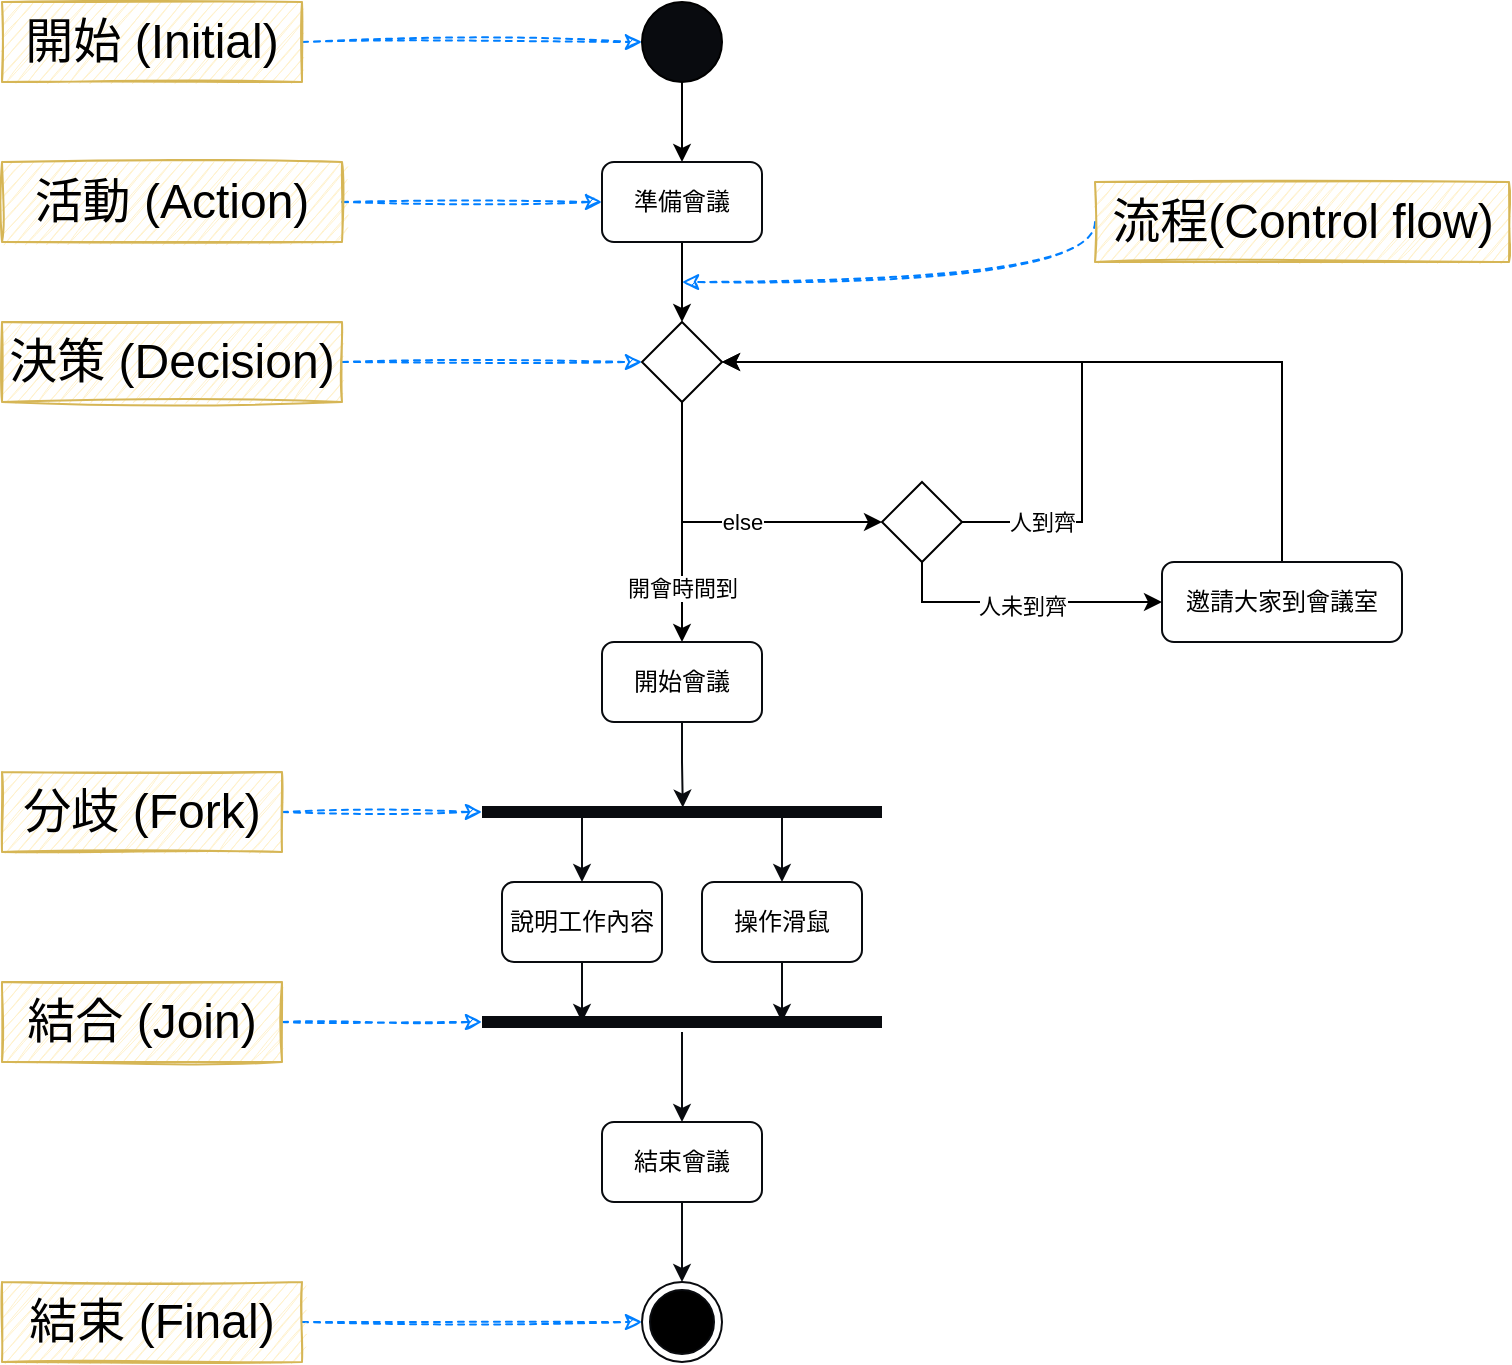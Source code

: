 <mxfile version="16.5.1" type="device" pages="3"><diagram id="osjZmeQW5B5Lgd2-Y0o8" name="activity diagram 活動圖"><mxGraphModel dx="1422" dy="857" grid="1" gridSize="10" guides="1" tooltips="1" connect="1" arrows="1" fold="1" page="1" pageScale="1" pageWidth="827" pageHeight="1169" math="0" shadow="0"><root><mxCell id="0"/><mxCell id="1" parent="0"/><mxCell id="YnfV3wT0EIDC3pk5psNr-5" style="edgeStyle=orthogonalEdgeStyle;orthogonalLoop=1;jettySize=auto;html=1;entryX=0.5;entryY=0;entryDx=0;entryDy=0;rounded=0;exitX=0.5;exitY=1;exitDx=0;exitDy=0;" parent="1" source="YnfV3wT0EIDC3pk5psNr-1" target="YnfV3wT0EIDC3pk5psNr-3" edge="1"><mxGeometry relative="1" as="geometry"/></mxCell><mxCell id="YnfV3wT0EIDC3pk5psNr-1" value="" style="ellipse;whiteSpace=wrap;html=1;aspect=fixed;fillColor=#090B0F;labelPosition=center;verticalLabelPosition=bottom;align=center;verticalAlign=top;" parent="1" vertex="1"><mxGeometry x="360" y="80" width="40" height="40" as="geometry"/></mxCell><mxCell id="YnfV3wT0EIDC3pk5psNr-2" value="" style="ellipse;html=1;shape=endState;fillColor=#000000;strokeColor=#090B0F;labelPosition=center;verticalLabelPosition=bottom;align=center;verticalAlign=top;" parent="1" vertex="1"><mxGeometry x="360" y="720" width="40" height="40" as="geometry"/></mxCell><mxCell id="WW1R-dyjR77uSfTCgqrU-3" style="edgeStyle=orthogonalEdgeStyle;rounded=0;orthogonalLoop=1;jettySize=auto;html=1;entryX=0.5;entryY=0;entryDx=0;entryDy=0;" parent="1" source="YnfV3wT0EIDC3pk5psNr-3" target="WW1R-dyjR77uSfTCgqrU-2" edge="1"><mxGeometry relative="1" as="geometry"/></mxCell><mxCell id="YnfV3wT0EIDC3pk5psNr-3" value="準備會議" style="rounded=1;whiteSpace=wrap;html=1;strokeColor=#090B0F;fillColor=#FFFFFF;" parent="1" vertex="1"><mxGeometry x="340" y="160" width="80" height="40" as="geometry"/></mxCell><mxCell id="WW1R-dyjR77uSfTCgqrU-6" value="開會時間到" style="edgeStyle=orthogonalEdgeStyle;rounded=0;orthogonalLoop=1;jettySize=auto;html=1;entryX=0.5;entryY=0;entryDx=0;entryDy=0;" parent="1" source="WW1R-dyjR77uSfTCgqrU-2" target="WW1R-dyjR77uSfTCgqrU-10" edge="1"><mxGeometry x="0.538" relative="1" as="geometry"><mxPoint x="300" y="350" as="targetPoint"/><Array as="points"><mxPoint x="380" y="380"/><mxPoint x="380" y="380"/></Array><mxPoint as="offset"/></mxGeometry></mxCell><mxCell id="WW1R-dyjR77uSfTCgqrU-7" value="else" style="edgeStyle=orthogonalEdgeStyle;rounded=0;orthogonalLoop=1;jettySize=auto;html=1;entryX=0;entryY=0.5;entryDx=0;entryDy=0;exitX=0.5;exitY=1;exitDx=0;exitDy=0;" parent="1" source="WW1R-dyjR77uSfTCgqrU-2" target="0G0O_rdVkbO2SS4GcpWq-2" edge="1"><mxGeometry x="0.125" relative="1" as="geometry"><mxPoint as="offset"/><Array as="points"><mxPoint x="380" y="340"/></Array></mxGeometry></mxCell><mxCell id="WW1R-dyjR77uSfTCgqrU-2" value="" style="rhombus;whiteSpace=wrap;html=1;" parent="1" vertex="1"><mxGeometry x="360" y="240" width="40" height="40" as="geometry"/></mxCell><mxCell id="WW1R-dyjR77uSfTCgqrU-16" style="edgeStyle=orthogonalEdgeStyle;rounded=0;orthogonalLoop=1;jettySize=auto;html=1;exitX=0.75;exitY=0.5;exitDx=0;exitDy=0;exitPerimeter=0;entryX=0.5;entryY=0;entryDx=0;entryDy=0;strokeColor=#090B0F;" parent="1" source="WW1R-dyjR77uSfTCgqrU-8" target="WW1R-dyjR77uSfTCgqrU-15" edge="1"><mxGeometry relative="1" as="geometry"/></mxCell><mxCell id="WW1R-dyjR77uSfTCgqrU-8" value="" style="shape=line;html=1;strokeWidth=6;strokeColor=#090B0F;" parent="1" vertex="1"><mxGeometry x="280" y="480" width="200" height="10" as="geometry"/></mxCell><mxCell id="WW1R-dyjR77uSfTCgqrU-13" style="edgeStyle=orthogonalEdgeStyle;rounded=0;orthogonalLoop=1;jettySize=auto;html=1;entryX=0.502;entryY=0.279;entryDx=0;entryDy=0;entryPerimeter=0;strokeColor=#090B0F;" parent="1" source="WW1R-dyjR77uSfTCgqrU-10" target="WW1R-dyjR77uSfTCgqrU-8" edge="1"><mxGeometry relative="1" as="geometry"/></mxCell><mxCell id="WW1R-dyjR77uSfTCgqrU-10" value="開始會議" style="rounded=1;whiteSpace=wrap;html=1;strokeColor=#090B0F;fillColor=#FFFFFF;" parent="1" vertex="1"><mxGeometry x="340" y="400" width="80" height="40" as="geometry"/></mxCell><mxCell id="WW1R-dyjR77uSfTCgqrU-19" style="edgeStyle=orthogonalEdgeStyle;rounded=0;orthogonalLoop=1;jettySize=auto;html=1;entryX=0.25;entryY=0.5;entryDx=0;entryDy=0;entryPerimeter=0;strokeColor=#090B0F;" parent="1" source="WW1R-dyjR77uSfTCgqrU-14" target="WW1R-dyjR77uSfTCgqrU-18" edge="1"><mxGeometry relative="1" as="geometry"/></mxCell><mxCell id="WW1R-dyjR77uSfTCgqrU-14" value="說明工作內容" style="rounded=1;whiteSpace=wrap;html=1;strokeColor=#090B0F;fillColor=#FFFFFF;" parent="1" vertex="1"><mxGeometry x="290" y="520" width="80" height="40" as="geometry"/></mxCell><mxCell id="WW1R-dyjR77uSfTCgqrU-20" style="edgeStyle=orthogonalEdgeStyle;rounded=0;orthogonalLoop=1;jettySize=auto;html=1;entryX=0.75;entryY=0.5;entryDx=0;entryDy=0;entryPerimeter=0;strokeColor=#090B0F;" parent="1" source="WW1R-dyjR77uSfTCgqrU-15" target="WW1R-dyjR77uSfTCgqrU-18" edge="1"><mxGeometry relative="1" as="geometry"/></mxCell><mxCell id="WW1R-dyjR77uSfTCgqrU-15" value="操作滑鼠" style="rounded=1;whiteSpace=wrap;html=1;strokeColor=#090B0F;fillColor=#FFFFFF;" parent="1" vertex="1"><mxGeometry x="390" y="520" width="80" height="40" as="geometry"/></mxCell><mxCell id="WW1R-dyjR77uSfTCgqrU-22" style="edgeStyle=orthogonalEdgeStyle;rounded=0;orthogonalLoop=1;jettySize=auto;html=1;entryX=0.5;entryY=0;entryDx=0;entryDy=0;strokeColor=#090B0F;" parent="1" source="WW1R-dyjR77uSfTCgqrU-17" target="YnfV3wT0EIDC3pk5psNr-2" edge="1"><mxGeometry relative="1" as="geometry"/></mxCell><mxCell id="WW1R-dyjR77uSfTCgqrU-17" value="結束會議" style="rounded=1;whiteSpace=wrap;html=1;strokeColor=#090B0F;fillColor=#FFFFFF;" parent="1" vertex="1"><mxGeometry x="340" y="640" width="80" height="40" as="geometry"/></mxCell><mxCell id="WW1R-dyjR77uSfTCgqrU-21" style="edgeStyle=orthogonalEdgeStyle;rounded=0;orthogonalLoop=1;jettySize=auto;html=1;entryX=0.5;entryY=0;entryDx=0;entryDy=0;strokeColor=#090B0F;" parent="1" source="WW1R-dyjR77uSfTCgqrU-18" target="WW1R-dyjR77uSfTCgqrU-17" edge="1"><mxGeometry relative="1" as="geometry"/></mxCell><mxCell id="WW1R-dyjR77uSfTCgqrU-18" value="" style="shape=line;html=1;strokeWidth=6;strokeColor=#090B0F;" parent="1" vertex="1"><mxGeometry x="280" y="585" width="200" height="10" as="geometry"/></mxCell><mxCell id="PHzTgdFbVHEfw35TnnlL-2" style="edgeStyle=orthogonalEdgeStyle;rounded=0;orthogonalLoop=1;jettySize=auto;html=1;entryX=0;entryY=0.5;entryDx=0;entryDy=0;fontSize=24;strokeColor=#007FFF;dashed=1;sketch=1;fontColor=#090B0F;" parent="1" source="PHzTgdFbVHEfw35TnnlL-1" target="YnfV3wT0EIDC3pk5psNr-1" edge="1"><mxGeometry relative="1" as="geometry"/></mxCell><mxCell id="PHzTgdFbVHEfw35TnnlL-1" value="開始 (Initial)" style="rounded=0;whiteSpace=wrap;html=1;strokeColor=#d6b656;fillColor=#fff2cc;sketch=1;fontSize=24;" parent="1" vertex="1"><mxGeometry x="40" y="80" width="150" height="40" as="geometry"/></mxCell><mxCell id="PHzTgdFbVHEfw35TnnlL-4" style="edgeStyle=orthogonalEdgeStyle;rounded=0;sketch=1;orthogonalLoop=1;jettySize=auto;html=1;entryX=0;entryY=0.5;entryDx=0;entryDy=0;dashed=1;fontSize=24;strokeColor=#007FFF;" parent="1" source="PHzTgdFbVHEfw35TnnlL-3" target="YnfV3wT0EIDC3pk5psNr-2" edge="1"><mxGeometry relative="1" as="geometry"/></mxCell><mxCell id="PHzTgdFbVHEfw35TnnlL-3" value="結束 (Final)" style="rounded=0;whiteSpace=wrap;html=1;strokeColor=#d6b656;fillColor=#fff2cc;sketch=1;fontSize=24;" parent="1" vertex="1"><mxGeometry x="40" y="720" width="150" height="40" as="geometry"/></mxCell><mxCell id="PHzTgdFbVHEfw35TnnlL-6" style="edgeStyle=orthogonalEdgeStyle;rounded=0;sketch=1;orthogonalLoop=1;jettySize=auto;html=1;entryX=0;entryY=0.5;entryDx=0;entryDy=0;dashed=1;fontSize=24;strokeColor=#007FFF;fontColor=#090B0F;" parent="1" source="PHzTgdFbVHEfw35TnnlL-5" target="YnfV3wT0EIDC3pk5psNr-3" edge="1"><mxGeometry relative="1" as="geometry"/></mxCell><mxCell id="PHzTgdFbVHEfw35TnnlL-5" value="活動 (Action)" style="rounded=0;whiteSpace=wrap;html=1;strokeColor=#d6b656;fillColor=#fff2cc;sketch=1;fontSize=24;" parent="1" vertex="1"><mxGeometry x="40" y="160" width="170" height="40" as="geometry"/></mxCell><mxCell id="PHzTgdFbVHEfw35TnnlL-8" style="edgeStyle=orthogonalEdgeStyle;rounded=0;sketch=1;orthogonalLoop=1;jettySize=auto;html=1;entryX=0;entryY=0.5;entryDx=0;entryDy=0;dashed=1;fontSize=24;strokeColor=#007FFF;fontColor=#090B0F;" parent="1" source="PHzTgdFbVHEfw35TnnlL-7" target="WW1R-dyjR77uSfTCgqrU-2" edge="1"><mxGeometry relative="1" as="geometry"/></mxCell><mxCell id="PHzTgdFbVHEfw35TnnlL-7" value="決策 (Decision)" style="rounded=0;whiteSpace=wrap;html=1;strokeColor=#d6b656;fillColor=#fff2cc;sketch=1;fontSize=24;" parent="1" vertex="1"><mxGeometry x="40" y="240" width="170" height="40" as="geometry"/></mxCell><mxCell id="PHzTgdFbVHEfw35TnnlL-11" style="edgeStyle=orthogonalEdgeStyle;rounded=0;sketch=1;orthogonalLoop=1;jettySize=auto;html=1;entryX=0;entryY=0.5;entryDx=0;entryDy=0;entryPerimeter=0;dashed=1;fontSize=24;fontColor=#090B0F;strokeColor=#007FFF;" parent="1" source="PHzTgdFbVHEfw35TnnlL-9" target="WW1R-dyjR77uSfTCgqrU-8" edge="1"><mxGeometry relative="1" as="geometry"/></mxCell><mxCell id="PHzTgdFbVHEfw35TnnlL-9" value="分歧 (Fork)" style="rounded=0;whiteSpace=wrap;html=1;strokeColor=#d6b656;fillColor=#fff2cc;sketch=1;fontSize=24;" parent="1" vertex="1"><mxGeometry x="40" y="465" width="140" height="40" as="geometry"/></mxCell><mxCell id="PHzTgdFbVHEfw35TnnlL-12" style="edgeStyle=orthogonalEdgeStyle;rounded=0;sketch=1;orthogonalLoop=1;jettySize=auto;html=1;entryX=0;entryY=0.5;entryDx=0;entryDy=0;entryPerimeter=0;dashed=1;fontSize=24;fontColor=#090B0F;strokeColor=#007FFF;" parent="1" source="PHzTgdFbVHEfw35TnnlL-10" target="WW1R-dyjR77uSfTCgqrU-18" edge="1"><mxGeometry relative="1" as="geometry"/></mxCell><mxCell id="PHzTgdFbVHEfw35TnnlL-10" value="結合 (Join)" style="rounded=0;whiteSpace=wrap;html=1;strokeColor=#d6b656;fillColor=#fff2cc;sketch=1;fontSize=24;" parent="1" vertex="1"><mxGeometry x="40" y="570" width="140" height="40" as="geometry"/></mxCell><mxCell id="PHzTgdFbVHEfw35TnnlL-14" style="edgeStyle=orthogonalEdgeStyle;sketch=1;orthogonalLoop=1;jettySize=auto;html=1;dashed=1;fontSize=24;fontColor=#090B0F;strokeColor=#007FFF;curved=1;exitX=0;exitY=0.5;exitDx=0;exitDy=0;" parent="1" source="PHzTgdFbVHEfw35TnnlL-13" edge="1"><mxGeometry relative="1" as="geometry"><mxPoint x="380" y="220" as="targetPoint"/><Array as="points"><mxPoint x="586" y="220"/></Array><mxPoint x="580" y="240" as="sourcePoint"/></mxGeometry></mxCell><mxCell id="PHzTgdFbVHEfw35TnnlL-13" value="&lt;div&gt;流程(Control flow)&lt;/div&gt;" style="rounded=0;whiteSpace=wrap;html=1;strokeColor=#d6b656;fillColor=#fff2cc;sketch=1;fontSize=24;" parent="1" vertex="1"><mxGeometry x="586.5" y="170" width="207" height="40" as="geometry"/></mxCell><mxCell id="0G0O_rdVkbO2SS4GcpWq-8" style="edgeStyle=orthogonalEdgeStyle;rounded=0;orthogonalLoop=1;jettySize=auto;html=1;entryX=1;entryY=0.5;entryDx=0;entryDy=0;exitX=0.5;exitY=0;exitDx=0;exitDy=0;" edge="1" parent="1" source="0G0O_rdVkbO2SS4GcpWq-1" target="WW1R-dyjR77uSfTCgqrU-2"><mxGeometry relative="1" as="geometry"><Array as="points"><mxPoint x="680" y="260"/></Array></mxGeometry></mxCell><mxCell id="0G0O_rdVkbO2SS4GcpWq-1" value="邀請大家到會議室" style="rounded=1;whiteSpace=wrap;html=1;strokeColor=#090B0F;fillColor=#FFFFFF;" vertex="1" parent="1"><mxGeometry x="620" y="360" width="120" height="40" as="geometry"/></mxCell><mxCell id="0G0O_rdVkbO2SS4GcpWq-3" style="edgeStyle=orthogonalEdgeStyle;rounded=0;orthogonalLoop=1;jettySize=auto;html=1;entryX=1;entryY=0.5;entryDx=0;entryDy=0;exitX=1;exitY=0.5;exitDx=0;exitDy=0;" edge="1" parent="1" source="0G0O_rdVkbO2SS4GcpWq-2" target="WW1R-dyjR77uSfTCgqrU-2"><mxGeometry relative="1" as="geometry"><Array as="points"><mxPoint x="580" y="340"/><mxPoint x="580" y="260"/></Array></mxGeometry></mxCell><mxCell id="0G0O_rdVkbO2SS4GcpWq-4" value="人到齊" style="edgeLabel;html=1;align=center;verticalAlign=middle;resizable=0;points=[];" vertex="1" connectable="0" parent="0G0O_rdVkbO2SS4GcpWq-3"><mxGeometry x="-0.619" y="-1" relative="1" as="geometry"><mxPoint x="-21" y="1" as="offset"/></mxGeometry></mxCell><mxCell id="0G0O_rdVkbO2SS4GcpWq-6" style="edgeStyle=orthogonalEdgeStyle;rounded=0;orthogonalLoop=1;jettySize=auto;html=1;entryX=0;entryY=0.5;entryDx=0;entryDy=0;exitX=0.5;exitY=1;exitDx=0;exitDy=0;" edge="1" parent="1" source="0G0O_rdVkbO2SS4GcpWq-2" target="0G0O_rdVkbO2SS4GcpWq-1"><mxGeometry relative="1" as="geometry"><Array as="points"><mxPoint x="500" y="380"/></Array></mxGeometry></mxCell><mxCell id="0G0O_rdVkbO2SS4GcpWq-7" value="人未到齊" style="edgeLabel;html=1;align=center;verticalAlign=middle;resizable=0;points=[];" vertex="1" connectable="0" parent="0G0O_rdVkbO2SS4GcpWq-6"><mxGeometry y="-2" relative="1" as="geometry"><mxPoint as="offset"/></mxGeometry></mxCell><mxCell id="0G0O_rdVkbO2SS4GcpWq-2" value="" style="rhombus;whiteSpace=wrap;html=1;" vertex="1" parent="1"><mxGeometry x="480" y="320" width="40" height="40" as="geometry"/></mxCell><mxCell id="0G0O_rdVkbO2SS4GcpWq-10" style="edgeStyle=orthogonalEdgeStyle;rounded=0;orthogonalLoop=1;jettySize=auto;html=1;exitX=0.25;exitY=0.5;exitDx=0;exitDy=0;exitPerimeter=0;entryX=0.5;entryY=0;entryDx=0;entryDy=0;strokeColor=#090B0F;" edge="1" parent="1" source="WW1R-dyjR77uSfTCgqrU-8" target="WW1R-dyjR77uSfTCgqrU-14"><mxGeometry relative="1" as="geometry"><mxPoint x="440" y="495" as="sourcePoint"/><mxPoint x="440" y="530" as="targetPoint"/><Array as="points"><mxPoint x="330" y="510"/><mxPoint x="330" y="510"/></Array></mxGeometry></mxCell></root></mxGraphModel></diagram><diagram id="0EJiLGbog9rZ0BRqyAEm" name="activity-diagram-ex1(ITS)"><mxGraphModel dx="1422" dy="857" grid="1" gridSize="10" guides="1" tooltips="1" connect="1" arrows="1" fold="1" page="1" pageScale="1" pageWidth="827" pageHeight="1169" math="0" shadow="0"><root><mxCell id="cNsC4gdL8ayxSeV4Apcs-0"/><mxCell id="cNsC4gdL8ayxSeV4Apcs-1" parent="cNsC4gdL8ayxSeV4Apcs-0"/><mxCell id="x55WLqcPvspEVvR87_EQ-18" style="edgeStyle=orthogonalEdgeStyle;rounded=0;orthogonalLoop=1;jettySize=auto;html=1;entryX=0.5;entryY=0;entryDx=0;entryDy=0;fontFamily=Helvetica;fontSize=12;fontColor=default;exitX=0.5;exitY=1;exitDx=0;exitDy=0;" edge="1" parent="cNsC4gdL8ayxSeV4Apcs-1" source="x55WLqcPvspEVvR87_EQ-19" target="x55WLqcPvspEVvR87_EQ-29"><mxGeometry relative="1" as="geometry"><mxPoint x="290" y="570" as="targetPoint"/></mxGeometry></mxCell><mxCell id="x55WLqcPvspEVvR87_EQ-19" value="寄出 report" style="rounded=1;whiteSpace=wrap;html=1;sketch=0;glass=0;" vertex="1" parent="cNsC4gdL8ayxSeV4Apcs-1"><mxGeometry x="250" y="610" width="80" height="40" as="geometry"/></mxCell><mxCell id="x55WLqcPvspEVvR87_EQ-20" style="edgeStyle=orthogonalEdgeStyle;rounded=0;orthogonalLoop=1;jettySize=auto;html=1;exitX=0.5;exitY=1;exitDx=0;exitDy=0;exitPerimeter=0;entryX=0.5;entryY=0;entryDx=0;entryDy=0;fontColor=#FFFFFF;startArrow=none;startFill=0;endArrow=classic;endFill=1;" edge="1" parent="cNsC4gdL8ayxSeV4Apcs-1" source="x55WLqcPvspEVvR87_EQ-21" target="x55WLqcPvspEVvR87_EQ-24"><mxGeometry relative="1" as="geometry"><mxPoint x="210" y="130" as="targetPoint"/></mxGeometry></mxCell><mxCell id="x55WLqcPvspEVvR87_EQ-21" value="" style="strokeWidth=2;html=1;shape=mxgraph.flowchart.start_2;whiteSpace=wrap;fillColor=#000000;fontColor=#FFFFFF;" vertex="1" parent="cNsC4gdL8ayxSeV4Apcs-1"><mxGeometry x="270" y="50" width="40" height="40" as="geometry"/></mxCell><mxCell id="x55WLqcPvspEVvR87_EQ-22" value="勾選 &quot;採用 Test System 設定登入檢查的機器&quot;" style="edgeStyle=orthogonalEdgeStyle;rounded=0;orthogonalLoop=1;jettySize=auto;html=1;exitX=0.5;exitY=1;exitDx=0;exitDy=0;entryX=0.5;entryY=0;entryDx=0;entryDy=0;" edge="1" parent="cNsC4gdL8ayxSeV4Apcs-1" source="x55WLqcPvspEVvR87_EQ-24" target="x55WLqcPvspEVvR87_EQ-26"><mxGeometry relative="1" as="geometry"/></mxCell><mxCell id="x55WLqcPvspEVvR87_EQ-23" value="否" style="edgeStyle=orthogonalEdgeStyle;rounded=0;orthogonalLoop=1;jettySize=auto;html=1;exitX=1;exitY=0.5;exitDx=0;exitDy=0;entryX=0.5;entryY=0;entryDx=0;entryDy=0;" edge="1" parent="cNsC4gdL8ayxSeV4Apcs-1" source="x55WLqcPvspEVvR87_EQ-24" target="x55WLqcPvspEVvR87_EQ-28"><mxGeometry x="-0.852" y="10" relative="1" as="geometry"><mxPoint as="offset"/></mxGeometry></mxCell><mxCell id="x55WLqcPvspEVvR87_EQ-24" value="" style="rhombus;whiteSpace=wrap;html=1;" vertex="1" parent="cNsC4gdL8ayxSeV4Apcs-1"><mxGeometry x="270" y="130" width="40" height="40" as="geometry"/></mxCell><mxCell id="x55WLqcPvspEVvR87_EQ-25" style="edgeStyle=orthogonalEdgeStyle;rounded=0;orthogonalLoop=1;jettySize=auto;html=1;entryX=0.5;entryY=0;entryDx=0;entryDy=0;" edge="1" parent="cNsC4gdL8ayxSeV4Apcs-1" source="x55WLqcPvspEVvR87_EQ-26" target="x55WLqcPvspEVvR87_EQ-31"><mxGeometry relative="1" as="geometry"/></mxCell><mxCell id="x55WLqcPvspEVvR87_EQ-26" value="測試機器 from DB&amp;nbsp;" style="rounded=1;whiteSpace=wrap;html=1;sketch=0;glass=0;" vertex="1" parent="cNsC4gdL8ayxSeV4Apcs-1"><mxGeometry x="230" y="250" width="120" height="40" as="geometry"/></mxCell><mxCell id="x55WLqcPvspEVvR87_EQ-27" style="edgeStyle=orthogonalEdgeStyle;rounded=0;orthogonalLoop=1;jettySize=auto;html=1;entryX=0.5;entryY=0;entryDx=0;entryDy=0;exitX=0.5;exitY=1;exitDx=0;exitDy=0;" edge="1" parent="cNsC4gdL8ayxSeV4Apcs-1" source="x55WLqcPvspEVvR87_EQ-28" target="x55WLqcPvspEVvR87_EQ-31"><mxGeometry relative="1" as="geometry"/></mxCell><mxCell id="x55WLqcPvspEVvR87_EQ-28" value="測試機器 from 執行畫面勾選" style="rounded=1;whiteSpace=wrap;html=1;sketch=0;glass=0;" vertex="1" parent="cNsC4gdL8ayxSeV4Apcs-1"><mxGeometry x="400" y="250" width="180" height="40" as="geometry"/></mxCell><mxCell id="x55WLqcPvspEVvR87_EQ-29" value="" style="ellipse;html=1;shape=endState;fillColor=#000000;strokeColor=#090B0F;" vertex="1" parent="cNsC4gdL8ayxSeV4Apcs-1"><mxGeometry x="270" y="690" width="40" height="40" as="geometry"/></mxCell><mxCell id="x55WLqcPvspEVvR87_EQ-30" style="edgeStyle=orthogonalEdgeStyle;rounded=0;orthogonalLoop=1;jettySize=auto;html=1;" edge="1" parent="cNsC4gdL8ayxSeV4Apcs-1" source="x55WLqcPvspEVvR87_EQ-31" target="x55WLqcPvspEVvR87_EQ-33"><mxGeometry relative="1" as="geometry"/></mxCell><mxCell id="x55WLqcPvspEVvR87_EQ-31" value="SPAM SQR 管理帳號登入 - admin" style="rounded=1;whiteSpace=wrap;html=1;sketch=0;glass=0;" vertex="1" parent="cNsC4gdL8ayxSeV4Apcs-1"><mxGeometry x="170" y="370" width="240" height="40" as="geometry"/></mxCell><mxCell id="x55WLqcPvspEVvR87_EQ-32" style="edgeStyle=orthogonalEdgeStyle;rounded=0;orthogonalLoop=1;jettySize=auto;html=1;entryX=0.5;entryY=0;entryDx=0;entryDy=0;" edge="1" parent="cNsC4gdL8ayxSeV4Apcs-1" source="x55WLqcPvspEVvR87_EQ-33" target="x55WLqcPvspEVvR87_EQ-35"><mxGeometry relative="1" as="geometry"/></mxCell><mxCell id="x55WLqcPvspEVvR87_EQ-33" value="SPAM SQR 管理帳號登入 - customize" style="rounded=1;whiteSpace=wrap;html=1;sketch=0;glass=0;" vertex="1" parent="cNsC4gdL8ayxSeV4Apcs-1"><mxGeometry x="170" y="450" width="240" height="40" as="geometry"/></mxCell><mxCell id="x55WLqcPvspEVvR87_EQ-34" style="edgeStyle=orthogonalEdgeStyle;rounded=0;orthogonalLoop=1;jettySize=auto;html=1;entryX=0.5;entryY=0;entryDx=0;entryDy=0;" edge="1" parent="cNsC4gdL8ayxSeV4Apcs-1" source="x55WLqcPvspEVvR87_EQ-35" target="x55WLqcPvspEVvR87_EQ-19"><mxGeometry relative="1" as="geometry"/></mxCell><mxCell id="x55WLqcPvspEVvR87_EQ-35" value="個人化登入" style="rounded=1;whiteSpace=wrap;html=1;sketch=0;glass=0;" vertex="1" parent="cNsC4gdL8ayxSeV4Apcs-1"><mxGeometry x="235" y="530" width="110" height="40" as="geometry"/></mxCell></root></mxGraphModel></diagram><diagram id="h2LDtY35Oj2MG-xAYnWH" name="activity-diagram-ex2(產品)"><mxGraphModel dx="1422" dy="857" grid="1" gridSize="10" guides="1" tooltips="1" connect="1" arrows="1" fold="1" page="1" pageScale="1" pageWidth="827" pageHeight="1169" math="0" shadow="0"><root><mxCell id="HAbi6nvWc5ZRyR0bRDbd-0"/><mxCell id="HAbi6nvWc5ZRyR0bRDbd-1" parent="HAbi6nvWc5ZRyR0bRDbd-0"/><mxCell id="htTNpnKf81sdqH8j-zQy-0" style="edgeStyle=orthogonalEdgeStyle;rounded=0;orthogonalLoop=1;jettySize=auto;html=1;exitX=0.5;exitY=1;exitDx=0;exitDy=0;entryX=0.5;entryY=0;entryDx=0;entryDy=0;" edge="1" parent="HAbi6nvWc5ZRyR0bRDbd-1" source="htTNpnKf81sdqH8j-zQy-1" target="htTNpnKf81sdqH8j-zQy-3"><mxGeometry relative="1" as="geometry"/></mxCell><mxCell id="htTNpnKf81sdqH8j-zQy-1" value="登入" style="rounded=1;whiteSpace=wrap;html=1;sketch=0;glass=0;" vertex="1" parent="HAbi6nvWc5ZRyR0bRDbd-1"><mxGeometry x="100" y="120" width="80" height="40" as="geometry"/></mxCell><mxCell id="htTNpnKf81sdqH8j-zQy-2" style="edgeStyle=orthogonalEdgeStyle;rounded=0;orthogonalLoop=1;jettySize=auto;html=1;entryX=0.5;entryY=0;entryDx=0;entryDy=0;" edge="1" parent="HAbi6nvWc5ZRyR0bRDbd-1" source="htTNpnKf81sdqH8j-zQy-3" target="htTNpnKf81sdqH8j-zQy-11"><mxGeometry relative="1" as="geometry"/></mxCell><mxCell id="htTNpnKf81sdqH8j-zQy-3" value="檢查帳密是否正確" style="rounded=1;whiteSpace=wrap;html=1;sketch=0;glass=0;" vertex="1" parent="HAbi6nvWc5ZRyR0bRDbd-1"><mxGeometry x="80" y="200" width="120" height="40" as="geometry"/></mxCell><mxCell id="htTNpnKf81sdqH8j-zQy-4" style="edgeStyle=orthogonalEdgeStyle;rounded=0;orthogonalLoop=1;jettySize=auto;html=1;exitX=0.5;exitY=1;exitDx=0;exitDy=0;entryX=0.5;entryY=0;entryDx=0;entryDy=0;" edge="1" parent="HAbi6nvWc5ZRyR0bRDbd-1" source="htTNpnKf81sdqH8j-zQy-5" target="htTNpnKf81sdqH8j-zQy-14"><mxGeometry relative="1" as="geometry"/></mxCell><mxCell id="htTNpnKf81sdqH8j-zQy-5" value="檢查產品是否快到期(30天)" style="rounded=1;whiteSpace=wrap;html=1;sketch=0;glass=0;" vertex="1" parent="HAbi6nvWc5ZRyR0bRDbd-1"><mxGeometry x="60" y="440" width="160" height="40" as="geometry"/></mxCell><mxCell id="htTNpnKf81sdqH8j-zQy-6" style="edgeStyle=orthogonalEdgeStyle;rounded=0;orthogonalLoop=1;jettySize=auto;html=1;exitX=0.5;exitY=1;exitDx=0;exitDy=0;exitPerimeter=0;entryX=0.5;entryY=0;entryDx=0;entryDy=0;fontColor=#FFFFFF;startArrow=none;startFill=0;endArrow=classic;endFill=1;" edge="1" parent="HAbi6nvWc5ZRyR0bRDbd-1" source="htTNpnKf81sdqH8j-zQy-7" target="htTNpnKf81sdqH8j-zQy-1"><mxGeometry relative="1" as="geometry"/></mxCell><mxCell id="htTNpnKf81sdqH8j-zQy-7" value="" style="strokeWidth=2;html=1;shape=mxgraph.flowchart.start_2;whiteSpace=wrap;fillColor=#000000;fontColor=#FFFFFF;" vertex="1" parent="HAbi6nvWc5ZRyR0bRDbd-1"><mxGeometry x="120" y="40" width="40" height="40" as="geometry"/></mxCell><mxCell id="htTNpnKf81sdqH8j-zQy-8" style="edgeStyle=orthogonalEdgeStyle;rounded=0;orthogonalLoop=1;jettySize=auto;html=1;entryX=0.5;entryY=0;entryDx=0;entryDy=0;" edge="1" parent="HAbi6nvWc5ZRyR0bRDbd-1" source="htTNpnKf81sdqH8j-zQy-11" target="htTNpnKf81sdqH8j-zQy-5"><mxGeometry relative="1" as="geometry"/></mxCell><mxCell id="htTNpnKf81sdqH8j-zQy-9" value="正確" style="edgeLabel;html=1;align=center;verticalAlign=middle;resizable=0;points=[];" vertex="1" connectable="0" parent="htTNpnKf81sdqH8j-zQy-8"><mxGeometry x="-0.229" y="1" relative="1" as="geometry"><mxPoint as="offset"/></mxGeometry></mxCell><mxCell id="htTNpnKf81sdqH8j-zQy-10" value="否" style="edgeStyle=orthogonalEdgeStyle;rounded=0;orthogonalLoop=1;jettySize=auto;html=1;entryX=0;entryY=0.5;entryDx=0;entryDy=0;" edge="1" parent="HAbi6nvWc5ZRyR0bRDbd-1" source="htTNpnKf81sdqH8j-zQy-11" target="htTNpnKf81sdqH8j-zQy-23"><mxGeometry relative="1" as="geometry"/></mxCell><mxCell id="htTNpnKf81sdqH8j-zQy-11" value="" style="rhombus;whiteSpace=wrap;html=1;" vertex="1" parent="HAbi6nvWc5ZRyR0bRDbd-1"><mxGeometry x="120" y="280" width="40" height="40" as="geometry"/></mxCell><mxCell id="htTNpnKf81sdqH8j-zQy-12" value="否" style="edgeStyle=orthogonalEdgeStyle;rounded=0;orthogonalLoop=1;jettySize=auto;html=1;exitX=0.5;exitY=1;exitDx=0;exitDy=0;entryX=0.5;entryY=0;entryDx=0;entryDy=0;" edge="1" parent="HAbi6nvWc5ZRyR0bRDbd-1" source="htTNpnKf81sdqH8j-zQy-14" target="htTNpnKf81sdqH8j-zQy-25"><mxGeometry relative="1" as="geometry"/></mxCell><mxCell id="htTNpnKf81sdqH8j-zQy-13" value="快到期" style="edgeStyle=orthogonalEdgeStyle;rounded=0;orthogonalLoop=1;jettySize=auto;html=1;exitX=1;exitY=0.5;exitDx=0;exitDy=0;entryX=0.5;entryY=0;entryDx=0;entryDy=0;" edge="1" parent="HAbi6nvWc5ZRyR0bRDbd-1" source="htTNpnKf81sdqH8j-zQy-14" target="htTNpnKf81sdqH8j-zQy-27"><mxGeometry relative="1" as="geometry"/></mxCell><mxCell id="htTNpnKf81sdqH8j-zQy-14" value="" style="rhombus;whiteSpace=wrap;html=1;" vertex="1" parent="HAbi6nvWc5ZRyR0bRDbd-1"><mxGeometry x="120" y="520" width="40" height="40" as="geometry"/></mxCell><mxCell id="htTNpnKf81sdqH8j-zQy-15" style="edgeStyle=orthogonalEdgeStyle;rounded=0;orthogonalLoop=1;jettySize=auto;html=1;exitX=0.5;exitY=1;exitDx=0;exitDy=0;" edge="1" parent="HAbi6nvWc5ZRyR0bRDbd-1" source="htTNpnKf81sdqH8j-zQy-16" target="htTNpnKf81sdqH8j-zQy-29"><mxGeometry relative="1" as="geometry"><mxPoint x="160" y="780" as="targetPoint"/></mxGeometry></mxCell><mxCell id="htTNpnKf81sdqH8j-zQy-16" value="Alert 顯示" style="rounded=1;whiteSpace=wrap;html=1;" vertex="1" parent="HAbi6nvWc5ZRyR0bRDbd-1"><mxGeometry x="320" y="360" width="80" height="40" as="geometry"/></mxCell><mxCell id="htTNpnKf81sdqH8j-zQy-17" style="edgeStyle=orthogonalEdgeStyle;rounded=0;orthogonalLoop=1;jettySize=auto;html=1;exitX=0.5;exitY=1;exitDx=0;exitDy=0;entryX=0.5;entryY=0;entryDx=0;entryDy=0;" edge="1" parent="HAbi6nvWc5ZRyR0bRDbd-1" source="htTNpnKf81sdqH8j-zQy-18" target="htTNpnKf81sdqH8j-zQy-29"><mxGeometry relative="1" as="geometry"><mxPoint x="160" y="780" as="targetPoint"/></mxGeometry></mxCell><mxCell id="htTNpnKf81sdqH8j-zQy-18" value="畫面紅字顯示" style="rounded=1;whiteSpace=wrap;html=1;" vertex="1" parent="HAbi6nvWc5ZRyR0bRDbd-1"><mxGeometry x="450" y="360" width="100" height="40" as="geometry"/></mxCell><mxCell id="htTNpnKf81sdqH8j-zQy-19" style="edgeStyle=orthogonalEdgeStyle;rounded=0;orthogonalLoop=1;jettySize=auto;html=1;exitX=0.5;exitY=1;exitDx=0;exitDy=0;entryX=0.5;entryY=0;entryDx=0;entryDy=0;" edge="1" parent="HAbi6nvWc5ZRyR0bRDbd-1" source="htTNpnKf81sdqH8j-zQy-23" target="htTNpnKf81sdqH8j-zQy-16"><mxGeometry relative="1" as="geometry"/></mxCell><mxCell id="htTNpnKf81sdqH8j-zQy-20" value="MSE" style="edgeLabel;html=1;align=center;verticalAlign=middle;resizable=0;points=[];" vertex="1" connectable="0" parent="htTNpnKf81sdqH8j-zQy-19"><mxGeometry x="-0.185" y="1" relative="1" as="geometry"><mxPoint x="-29" y="-11" as="offset"/></mxGeometry></mxCell><mxCell id="htTNpnKf81sdqH8j-zQy-21" style="edgeStyle=orthogonalEdgeStyle;rounded=0;orthogonalLoop=1;jettySize=auto;html=1;exitX=0.5;exitY=1;exitDx=0;exitDy=0;entryX=0.5;entryY=0;entryDx=0;entryDy=0;" edge="1" parent="HAbi6nvWc5ZRyR0bRDbd-1" source="htTNpnKf81sdqH8j-zQy-23" target="htTNpnKf81sdqH8j-zQy-18"><mxGeometry relative="1" as="geometry"/></mxCell><mxCell id="htTNpnKf81sdqH8j-zQy-22" value="SPAM" style="edgeLabel;html=1;align=center;verticalAlign=middle;resizable=0;points=[];" vertex="1" connectable="0" parent="htTNpnKf81sdqH8j-zQy-21"><mxGeometry x="-0.126" y="2" relative="1" as="geometry"><mxPoint x="38" y="-8" as="offset"/></mxGeometry></mxCell><mxCell id="htTNpnKf81sdqH8j-zQy-23" value="" style="rhombus;whiteSpace=wrap;html=1;" vertex="1" parent="HAbi6nvWc5ZRyR0bRDbd-1"><mxGeometry x="400" y="280" width="40" height="40" as="geometry"/></mxCell><mxCell id="htTNpnKf81sdqH8j-zQy-24" style="edgeStyle=orthogonalEdgeStyle;rounded=0;orthogonalLoop=1;jettySize=auto;html=1;exitX=0.5;exitY=1;exitDx=0;exitDy=0;entryX=0.5;entryY=0;entryDx=0;entryDy=0;" edge="1" parent="HAbi6nvWc5ZRyR0bRDbd-1" source="htTNpnKf81sdqH8j-zQy-25" target="htTNpnKf81sdqH8j-zQy-28"><mxGeometry relative="1" as="geometry"><mxPoint x="140" y="760" as="targetPoint"/></mxGeometry></mxCell><mxCell id="htTNpnKf81sdqH8j-zQy-25" value="登入產品首頁" style="rounded=1;whiteSpace=wrap;html=1;" vertex="1" parent="HAbi6nvWc5ZRyR0bRDbd-1"><mxGeometry x="80" y="680" width="120" height="40" as="geometry"/></mxCell><mxCell id="htTNpnKf81sdqH8j-zQy-26" style="edgeStyle=orthogonalEdgeStyle;rounded=0;orthogonalLoop=1;jettySize=auto;html=1;exitX=0.5;exitY=1;exitDx=0;exitDy=0;entryX=0.5;entryY=0;entryDx=0;entryDy=0;" edge="1" parent="HAbi6nvWc5ZRyR0bRDbd-1" source="htTNpnKf81sdqH8j-zQy-27" target="htTNpnKf81sdqH8j-zQy-25"><mxGeometry relative="1" as="geometry"/></mxCell><mxCell id="htTNpnKf81sdqH8j-zQy-27" value="Alert 提示訊息" style="rounded=1;whiteSpace=wrap;html=1;" vertex="1" parent="HAbi6nvWc5ZRyR0bRDbd-1"><mxGeometry x="200" y="600" width="120" height="40" as="geometry"/></mxCell><mxCell id="htTNpnKf81sdqH8j-zQy-28" value="" style="ellipse;html=1;shape=endState;fillColor=#000000;strokeColor=#090B0F;" vertex="1" parent="HAbi6nvWc5ZRyR0bRDbd-1"><mxGeometry x="120" y="760" width="40" height="40" as="geometry"/></mxCell><mxCell id="htTNpnKf81sdqH8j-zQy-29" value="" style="ellipse;html=1;shape=endState;fillColor=#000000;strokeColor=#090B0F;" vertex="1" parent="HAbi6nvWc5ZRyR0bRDbd-1"><mxGeometry x="400" y="440" width="40" height="40" as="geometry"/></mxCell></root></mxGraphModel></diagram></mxfile>